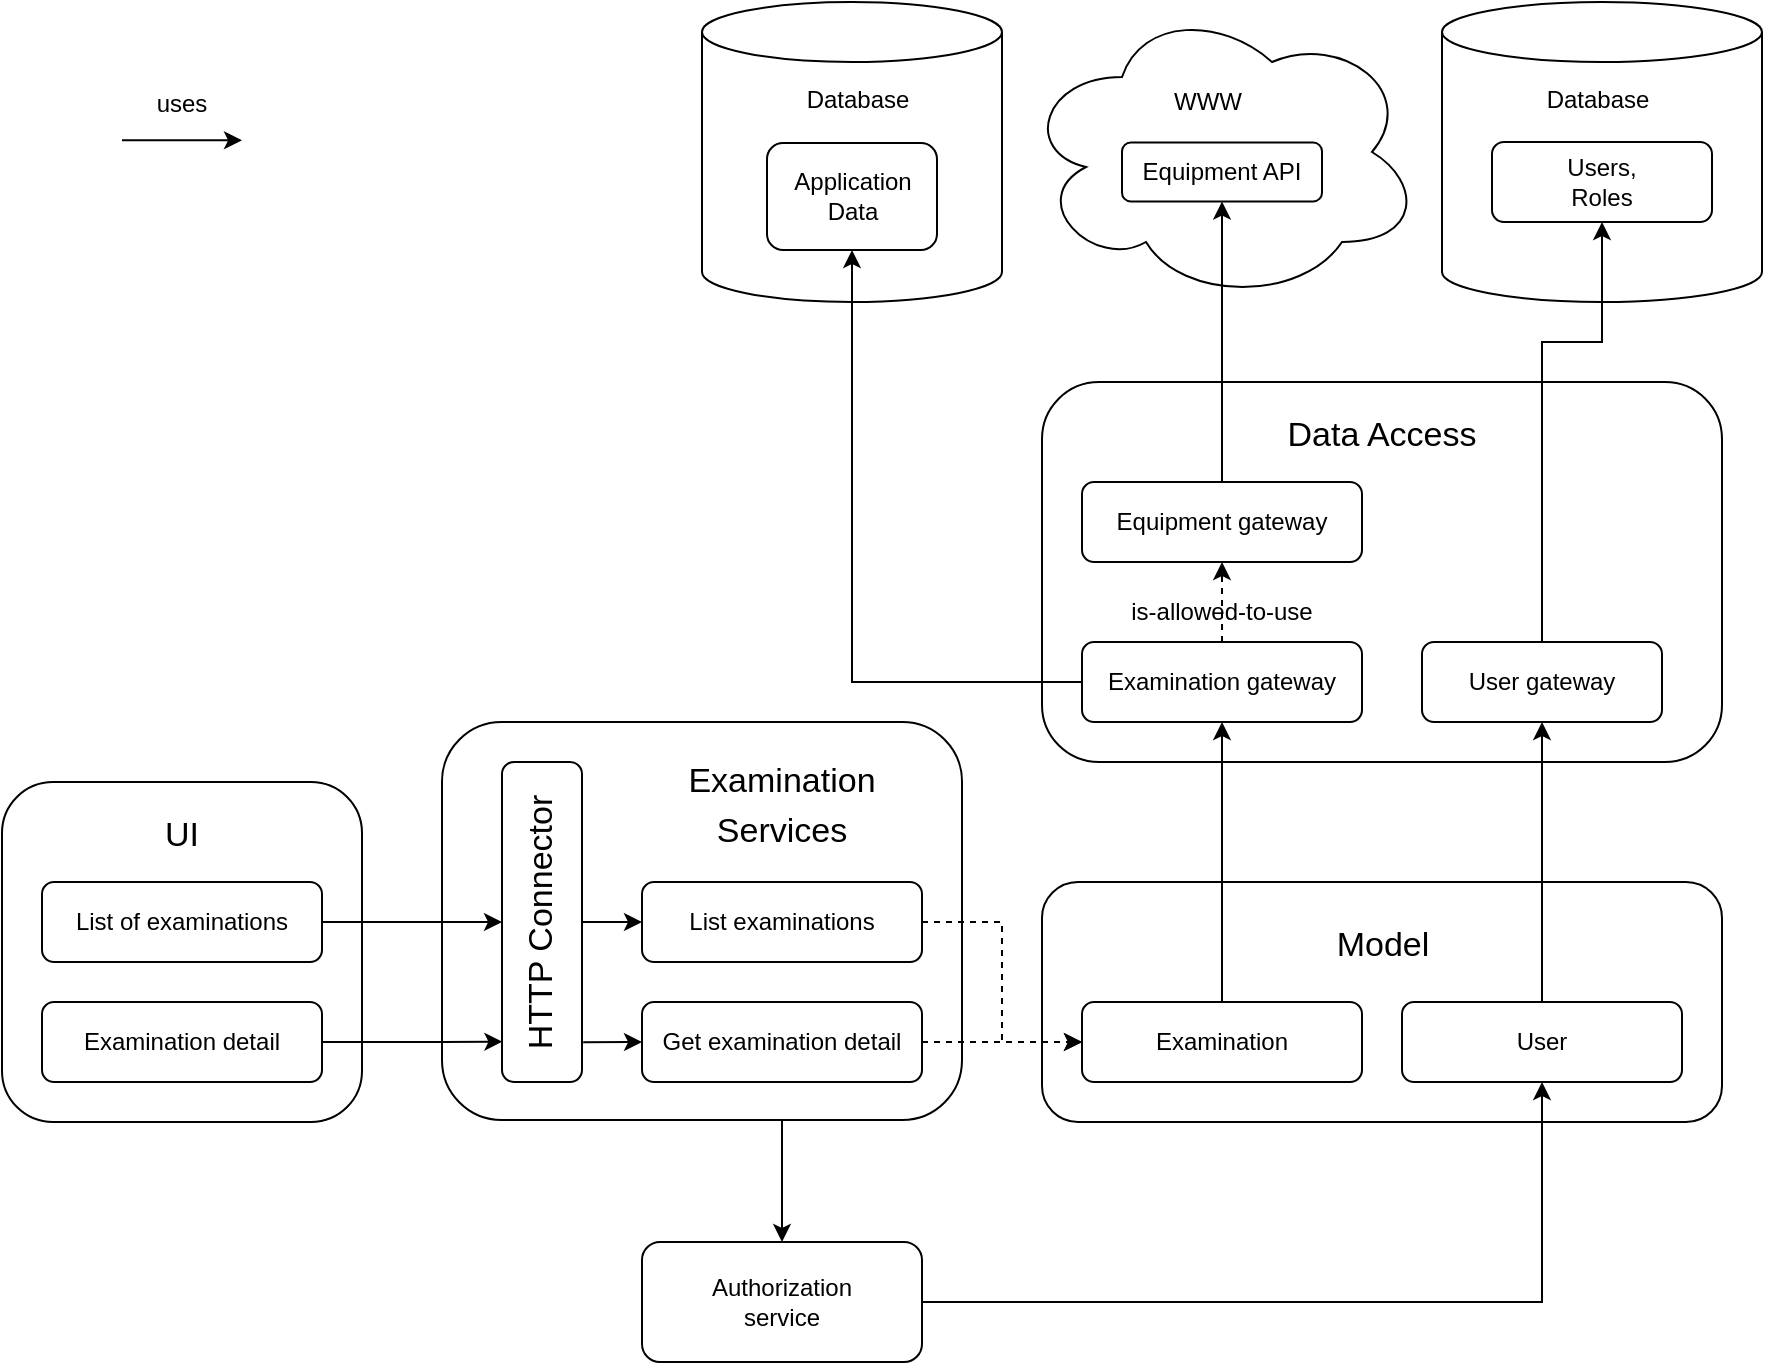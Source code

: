 <mxfile version="13.10.1" type="device"><diagram id="AQ98tFxw-fmjZBH52Otw" name="Page-1"><mxGraphModel dx="768" dy="1092" grid="1" gridSize="10" guides="1" tooltips="1" connect="1" arrows="1" fold="1" page="0" pageScale="1" pageWidth="827" pageHeight="1169" math="0" shadow="0"><root><mxCell id="0"/><mxCell id="1" parent="0"/><mxCell id="jF9VJvVjpdylUwKHi8ue-23" value="" style="rounded=1;whiteSpace=wrap;html=1;" parent="1" vertex="1"><mxGeometry x="520" y="280" width="340" height="120" as="geometry"/></mxCell><mxCell id="xeNg610dUX9Bz7XECAyA-11" style="edgeStyle=elbowEdgeStyle;rounded=0;orthogonalLoop=1;jettySize=auto;elbow=vertical;html=1;" parent="1" source="jF9VJvVjpdylUwKHi8ue-1" target="jF9VJvVjpdylUwKHi8ue-6" edge="1"><mxGeometry relative="1" as="geometry"><Array as="points"><mxPoint x="390" y="420"/></Array></mxGeometry></mxCell><mxCell id="jF9VJvVjpdylUwKHi8ue-1" value="" style="rounded=1;whiteSpace=wrap;html=1;" parent="1" vertex="1"><mxGeometry x="220" y="200" width="260" height="199" as="geometry"/></mxCell><mxCell id="jF9VJvVjpdylUwKHi8ue-2" value="&lt;font style=&quot;font-size: 17px&quot;&gt;Examination&lt;br&gt;Services&lt;/font&gt;" style="text;html=1;strokeColor=none;fillColor=none;align=center;verticalAlign=middle;whiteSpace=wrap;rounded=0;fontSize=20;" parent="1" vertex="1"><mxGeometry x="330" y="220" width="120" height="40" as="geometry"/></mxCell><mxCell id="hUcH5VO1MdeCIIz6Zffd-20" style="edgeStyle=orthogonalEdgeStyle;rounded=0;orthogonalLoop=1;jettySize=auto;html=1;dashed=1;" parent="1" source="jF9VJvVjpdylUwKHi8ue-3" target="jF9VJvVjpdylUwKHi8ue-26" edge="1"><mxGeometry relative="1" as="geometry"/></mxCell><mxCell id="jF9VJvVjpdylUwKHi8ue-3" value="Get examination detail" style="rounded=1;whiteSpace=wrap;html=1;" parent="1" vertex="1"><mxGeometry x="320" y="340" width="140" height="40" as="geometry"/></mxCell><mxCell id="hUcH5VO1MdeCIIz6Zffd-6" style="edgeStyle=orthogonalEdgeStyle;rounded=0;orthogonalLoop=1;jettySize=auto;html=1;" parent="1" source="jF9VJvVjpdylUwKHi8ue-6" target="jF9VJvVjpdylUwKHi8ue-25" edge="1"><mxGeometry relative="1" as="geometry"/></mxCell><mxCell id="jF9VJvVjpdylUwKHi8ue-6" value="Authorization&lt;br&gt;service" style="rounded=1;whiteSpace=wrap;html=1;" parent="1" vertex="1"><mxGeometry x="320" y="460" width="140" height="60" as="geometry"/></mxCell><mxCell id="jF9VJvVjpdylUwKHi8ue-7" value="" style="rounded=1;whiteSpace=wrap;html=1;" parent="1" vertex="1"><mxGeometry y="230" width="180" height="170" as="geometry"/></mxCell><mxCell id="xeNg610dUX9Bz7XECAyA-3" style="edgeStyle=orthogonalEdgeStyle;rounded=0;orthogonalLoop=1;jettySize=auto;html=1;" parent="1" source="jF9VJvVjpdylUwKHi8ue-8" target="hUcH5VO1MdeCIIz6Zffd-1" edge="1"><mxGeometry relative="1" as="geometry"/></mxCell><mxCell id="jF9VJvVjpdylUwKHi8ue-8" value="List of examinations" style="rounded=1;whiteSpace=wrap;html=1;" parent="1" vertex="1"><mxGeometry x="20" y="280" width="140" height="40" as="geometry"/></mxCell><mxCell id="xeNg610dUX9Bz7XECAyA-8" style="edgeStyle=orthogonalEdgeStyle;rounded=0;orthogonalLoop=1;jettySize=auto;html=1;entryX=0.126;entryY=0.005;entryDx=0;entryDy=0;entryPerimeter=0;" parent="1" source="jF9VJvVjpdylUwKHi8ue-9" target="hUcH5VO1MdeCIIz6Zffd-1" edge="1"><mxGeometry relative="1" as="geometry"><Array as="points"><mxPoint x="220" y="360"/><mxPoint x="220" y="360"/></Array></mxGeometry></mxCell><mxCell id="jF9VJvVjpdylUwKHi8ue-9" value="Examination detail" style="rounded=1;whiteSpace=wrap;html=1;" parent="1" vertex="1"><mxGeometry x="20" y="340" width="140" height="40" as="geometry"/></mxCell><mxCell id="jF9VJvVjpdylUwKHi8ue-10" value="&lt;font style=&quot;font-size: 17px&quot;&gt;UI&lt;/font&gt;" style="text;html=1;strokeColor=none;fillColor=none;align=center;verticalAlign=middle;whiteSpace=wrap;rounded=0;fontSize=20;" parent="1" vertex="1"><mxGeometry x="10" y="240" width="160" height="30" as="geometry"/></mxCell><mxCell id="hUcH5VO1MdeCIIz6Zffd-19" style="edgeStyle=orthogonalEdgeStyle;rounded=0;orthogonalLoop=1;jettySize=auto;html=1;dashed=1;" parent="1" source="jF9VJvVjpdylUwKHi8ue-18" target="jF9VJvVjpdylUwKHi8ue-26" edge="1"><mxGeometry relative="1" as="geometry"><Array as="points"><mxPoint x="500" y="300"/><mxPoint x="500" y="360"/></Array></mxGeometry></mxCell><mxCell id="jF9VJvVjpdylUwKHi8ue-18" value="List examinations" style="rounded=1;whiteSpace=wrap;html=1;" parent="1" vertex="1"><mxGeometry x="320" y="280" width="140" height="40" as="geometry"/></mxCell><mxCell id="jF9VJvVjpdylUwKHi8ue-25" value="User" style="rounded=1;whiteSpace=wrap;html=1;" parent="1" vertex="1"><mxGeometry x="700" y="340" width="140" height="40" as="geometry"/></mxCell><mxCell id="jF9VJvVjpdylUwKHi8ue-26" value="Examination" style="rounded=1;whiteSpace=wrap;html=1;" parent="1" vertex="1"><mxGeometry x="540" y="340" width="140" height="40" as="geometry"/></mxCell><mxCell id="jF9VJvVjpdylUwKHi8ue-27" value="&lt;font style=&quot;font-size: 17px&quot;&gt;Model&lt;/font&gt;" style="text;html=1;strokeColor=none;fillColor=none;align=center;verticalAlign=middle;whiteSpace=wrap;rounded=0;fontSize=20;" parent="1" vertex="1"><mxGeometry x="563.75" y="290" width="252.5" height="40" as="geometry"/></mxCell><mxCell id="jF9VJvVjpdylUwKHi8ue-48" value="" style="shape=cylinder3;whiteSpace=wrap;html=1;boundedLbl=1;backgroundOutline=1;size=15;fontSize=35;" parent="1" vertex="1"><mxGeometry x="350" y="-160" width="150" height="150" as="geometry"/></mxCell><mxCell id="jF9VJvVjpdylUwKHi8ue-49" value="Database" style="text;html=1;strokeColor=none;fillColor=none;align=center;verticalAlign=middle;whiteSpace=wrap;rounded=0;fontSize=12;" parent="1" vertex="1"><mxGeometry x="407.5" y="-121" width="40" height="20" as="geometry"/></mxCell><mxCell id="jF9VJvVjpdylUwKHi8ue-50" value="Application Data" style="rounded=1;whiteSpace=wrap;html=1;fontSize=12;" parent="1" vertex="1"><mxGeometry x="382.5" y="-89.5" width="85" height="53.5" as="geometry"/></mxCell><mxCell id="jF9VJvVjpdylUwKHi8ue-51" value="" style="rounded=1;whiteSpace=wrap;html=1;" parent="1" vertex="1"><mxGeometry x="520" y="30" width="340" height="190" as="geometry"/></mxCell><mxCell id="jF9VJvVjpdylUwKHi8ue-52" value="User gateway" style="rounded=1;whiteSpace=wrap;html=1;" parent="1" vertex="1"><mxGeometry x="710" y="160" width="120" height="40" as="geometry"/></mxCell><mxCell id="pOIBEoPMY55ZV0Qa4v92-14" style="edgeStyle=orthogonalEdgeStyle;rounded=0;orthogonalLoop=1;jettySize=auto;html=1;exitX=0.5;exitY=0;exitDx=0;exitDy=0;entryX=0.5;entryY=1;entryDx=0;entryDy=0;dashed=1;" parent="1" source="jF9VJvVjpdylUwKHi8ue-53" target="pOIBEoPMY55ZV0Qa4v92-12" edge="1"><mxGeometry relative="1" as="geometry"/></mxCell><mxCell id="pOIBEoPMY55ZV0Qa4v92-17" style="edgeStyle=orthogonalEdgeStyle;rounded=0;orthogonalLoop=1;jettySize=auto;html=1;exitX=0;exitY=0.5;exitDx=0;exitDy=0;entryX=0.5;entryY=1;entryDx=0;entryDy=0;" parent="1" source="jF9VJvVjpdylUwKHi8ue-53" target="jF9VJvVjpdylUwKHi8ue-50" edge="1"><mxGeometry relative="1" as="geometry"/></mxCell><mxCell id="jF9VJvVjpdylUwKHi8ue-53" value="Examination gateway" style="rounded=1;whiteSpace=wrap;html=1;" parent="1" vertex="1"><mxGeometry x="540" y="160" width="140" height="40" as="geometry"/></mxCell><mxCell id="jF9VJvVjpdylUwKHi8ue-54" value="&lt;font style=&quot;font-size: 17px&quot;&gt;Data Access&lt;/font&gt;" style="text;html=1;strokeColor=none;fillColor=none;align=center;verticalAlign=middle;whiteSpace=wrap;rounded=0;fontSize=20;" parent="1" vertex="1"><mxGeometry x="570" y="40" width="240" height="30" as="geometry"/></mxCell><mxCell id="jF9VJvVjpdylUwKHi8ue-55" style="edgeStyle=orthogonalEdgeStyle;rounded=0;orthogonalLoop=1;jettySize=auto;html=1;exitX=0.5;exitY=0;exitDx=0;exitDy=0;entryX=0.5;entryY=1;entryDx=0;entryDy=0;" parent="1" source="jF9VJvVjpdylUwKHi8ue-26" target="jF9VJvVjpdylUwKHi8ue-53" edge="1"><mxGeometry relative="1" as="geometry"/></mxCell><mxCell id="jF9VJvVjpdylUwKHi8ue-56" style="edgeStyle=orthogonalEdgeStyle;rounded=0;orthogonalLoop=1;jettySize=auto;html=1;exitX=0.5;exitY=0;exitDx=0;exitDy=0;" parent="1" source="jF9VJvVjpdylUwKHi8ue-25" target="jF9VJvVjpdylUwKHi8ue-52" edge="1"><mxGeometry relative="1" as="geometry"/></mxCell><mxCell id="jF9VJvVjpdylUwKHi8ue-62" value="" style="ellipse;shape=cloud;whiteSpace=wrap;html=1;" parent="1" vertex="1"><mxGeometry x="510" y="-160" width="200" height="150" as="geometry"/></mxCell><mxCell id="jF9VJvVjpdylUwKHi8ue-63" value="Equipment API" style="rounded=1;whiteSpace=wrap;html=1;fontSize=12;" parent="1" vertex="1"><mxGeometry x="560" y="-89.75" width="100" height="29.5" as="geometry"/></mxCell><mxCell id="jF9VJvVjpdylUwKHi8ue-64" value="WWW" style="text;html=1;strokeColor=none;fillColor=none;align=center;verticalAlign=middle;whiteSpace=wrap;rounded=0;fontSize=12;" parent="1" vertex="1"><mxGeometry x="582.5" y="-120" width="40" height="20" as="geometry"/></mxCell><mxCell id="jF9VJvVjpdylUwKHi8ue-65" style="edgeStyle=orthogonalEdgeStyle;rounded=0;orthogonalLoop=1;jettySize=auto;html=1;exitX=0.5;exitY=1;exitDx=0;exitDy=0;" parent="1" source="jF9VJvVjpdylUwKHi8ue-63" target="jF9VJvVjpdylUwKHi8ue-63" edge="1"><mxGeometry relative="1" as="geometry"/></mxCell><mxCell id="jF9VJvVjpdylUwKHi8ue-71" value="" style="shape=cylinder3;whiteSpace=wrap;html=1;boundedLbl=1;backgroundOutline=1;size=15;fontSize=35;" parent="1" vertex="1"><mxGeometry x="720" y="-160" width="160" height="150" as="geometry"/></mxCell><mxCell id="jF9VJvVjpdylUwKHi8ue-72" value="Database" style="text;html=1;strokeColor=none;fillColor=none;align=center;verticalAlign=middle;whiteSpace=wrap;rounded=0;fontSize=12;" parent="1" vertex="1"><mxGeometry x="777.5" y="-121" width="40" height="20" as="geometry"/></mxCell><mxCell id="jF9VJvVjpdylUwKHi8ue-73" value="Users,&lt;br style=&quot;font-size: 12px;&quot;&gt;Roles" style="rounded=1;whiteSpace=wrap;html=1;fontSize=12;" parent="1" vertex="1"><mxGeometry x="745" y="-90" width="110" height="40" as="geometry"/></mxCell><mxCell id="jF9VJvVjpdylUwKHi8ue-75" value="" style="endArrow=classic;html=1;" parent="1" edge="1"><mxGeometry width="50" height="50" relative="1" as="geometry"><mxPoint x="60" y="-90.83" as="sourcePoint"/><mxPoint x="120" y="-90.83" as="targetPoint"/></mxGeometry></mxCell><mxCell id="jF9VJvVjpdylUwKHi8ue-76" value="uses" style="text;html=1;strokeColor=none;fillColor=none;align=center;verticalAlign=middle;whiteSpace=wrap;rounded=0;" parent="1" vertex="1"><mxGeometry x="70" y="-118.83" width="40" height="20" as="geometry"/></mxCell><mxCell id="pOIBEoPMY55ZV0Qa4v92-13" style="edgeStyle=orthogonalEdgeStyle;rounded=0;orthogonalLoop=1;jettySize=auto;html=1;exitX=0.5;exitY=0;exitDx=0;exitDy=0;entryX=0.5;entryY=1;entryDx=0;entryDy=0;" parent="1" source="pOIBEoPMY55ZV0Qa4v92-12" target="jF9VJvVjpdylUwKHi8ue-63" edge="1"><mxGeometry relative="1" as="geometry"/></mxCell><mxCell id="pOIBEoPMY55ZV0Qa4v92-12" value="Equipment gateway" style="rounded=1;whiteSpace=wrap;html=1;" parent="1" vertex="1"><mxGeometry x="540" y="80" width="140" height="40" as="geometry"/></mxCell><mxCell id="pOIBEoPMY55ZV0Qa4v92-16" value="is-allowed-to-use" style="text;html=1;strokeColor=none;fillColor=none;align=center;verticalAlign=middle;whiteSpace=wrap;rounded=0;" parent="1" vertex="1"><mxGeometry x="555" y="140" width="110" height="10.5" as="geometry"/></mxCell><mxCell id="xeNg610dUX9Bz7XECAyA-9" style="edgeStyle=orthogonalEdgeStyle;rounded=0;orthogonalLoop=1;jettySize=auto;html=1;" parent="1" source="hUcH5VO1MdeCIIz6Zffd-1" target="jF9VJvVjpdylUwKHi8ue-18" edge="1"><mxGeometry relative="1" as="geometry"/></mxCell><mxCell id="xeNg610dUX9Bz7XECAyA-10" style="edgeStyle=elbowEdgeStyle;rounded=0;orthogonalLoop=1;jettySize=auto;html=1;exitX=0.124;exitY=1.015;exitDx=0;exitDy=0;exitPerimeter=0;elbow=vertical;" parent="1" source="hUcH5VO1MdeCIIz6Zffd-1" target="jF9VJvVjpdylUwKHi8ue-3" edge="1"><mxGeometry relative="1" as="geometry"/></mxCell><mxCell id="hUcH5VO1MdeCIIz6Zffd-1" value="" style="rounded=1;whiteSpace=wrap;html=1;rotation=-90;" parent="1" vertex="1"><mxGeometry x="190" y="280" width="160" height="40" as="geometry"/></mxCell><mxCell id="hUcH5VO1MdeCIIz6Zffd-2" value="&lt;font style=&quot;font-size: 17px&quot;&gt;HTTP Connector&lt;br&gt;&lt;/font&gt;" style="text;html=1;strokeColor=none;fillColor=none;align=center;verticalAlign=middle;whiteSpace=wrap;rounded=0;rotation=270;" parent="1" vertex="1"><mxGeometry x="190" y="290" width="160" height="20" as="geometry"/></mxCell><mxCell id="xeNg610dUX9Bz7XECAyA-13" style="edgeStyle=orthogonalEdgeStyle;rounded=0;orthogonalLoop=1;jettySize=auto;elbow=vertical;html=1;" parent="1" source="jF9VJvVjpdylUwKHi8ue-52" target="jF9VJvVjpdylUwKHi8ue-73" edge="1"><mxGeometry relative="1" as="geometry"><Array as="points"><mxPoint x="770" y="10"/><mxPoint x="800" y="10"/></Array></mxGeometry></mxCell></root></mxGraphModel></diagram></mxfile>